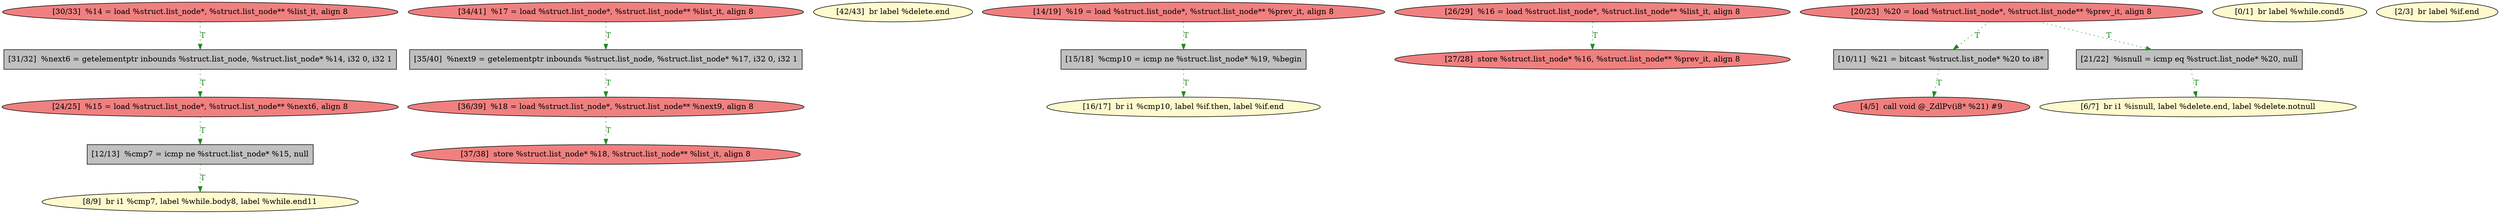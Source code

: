 
digraph G {


node602 [fillcolor=grey,label="[31/32]  %next6 = getelementptr inbounds %struct.list_node, %struct.list_node* %14, i32 0, i32 1",shape=rectangle,style=filled ]
node600 [fillcolor=lightcoral,label="[37/38]  store %struct.list_node* %18, %struct.list_node** %list_it, align 8",shape=ellipse,style=filled ]
node599 [fillcolor=lemonchiffon,label="[42/43]  br label %delete.end",shape=ellipse,style=filled ]
node598 [fillcolor=grey,label="[15/18]  %cmp10 = icmp ne %struct.list_node* %19, %begin",shape=rectangle,style=filled ]
node592 [fillcolor=lightcoral,label="[26/29]  %16 = load %struct.list_node*, %struct.list_node** %list_it, align 8",shape=ellipse,style=filled ]
node593 [fillcolor=lightcoral,label="[30/33]  %14 = load %struct.list_node*, %struct.list_node** %list_it, align 8",shape=ellipse,style=filled ]
node585 [fillcolor=lemonchiffon,label="[6/7]  br i1 %isnull, label %delete.end, label %delete.notnull",shape=ellipse,style=filled ]
node587 [fillcolor=grey,label="[10/11]  %21 = bitcast %struct.list_node* %20 to i8*",shape=rectangle,style=filled ]
node588 [fillcolor=grey,label="[12/13]  %cmp7 = icmp ne %struct.list_node* %15, null",shape=rectangle,style=filled ]
node584 [fillcolor=lightcoral,label="[4/5]  call void @_ZdlPv(i8* %21) #9",shape=ellipse,style=filled ]
node601 [fillcolor=lemonchiffon,label="[16/17]  br i1 %cmp10, label %if.then, label %if.end",shape=ellipse,style=filled ]
node582 [fillcolor=lemonchiffon,label="[0/1]  br label %while.cond5",shape=ellipse,style=filled ]
node603 [fillcolor=grey,label="[21/22]  %isnull = icmp eq %struct.list_node* %20, null",shape=rectangle,style=filled ]
node596 [fillcolor=lightcoral,label="[36/39]  %18 = load %struct.list_node*, %struct.list_node** %next9, align 8",shape=ellipse,style=filled ]
node583 [fillcolor=lemonchiffon,label="[2/3]  br label %if.end",shape=ellipse,style=filled ]
node586 [fillcolor=lemonchiffon,label="[8/9]  br i1 %cmp7, label %while.body8, label %while.end11",shape=ellipse,style=filled ]
node589 [fillcolor=lightcoral,label="[14/19]  %19 = load %struct.list_node*, %struct.list_node** %prev_it, align 8",shape=ellipse,style=filled ]
node594 [fillcolor=lightcoral,label="[34/41]  %17 = load %struct.list_node*, %struct.list_node** %list_it, align 8",shape=ellipse,style=filled ]
node590 [fillcolor=lightcoral,label="[20/23]  %20 = load %struct.list_node*, %struct.list_node** %prev_it, align 8",shape=ellipse,style=filled ]
node591 [fillcolor=lightcoral,label="[24/25]  %15 = load %struct.list_node*, %struct.list_node** %next6, align 8",shape=ellipse,style=filled ]
node595 [fillcolor=grey,label="[35/40]  %next9 = getelementptr inbounds %struct.list_node, %struct.list_node* %17, i32 0, i32 1",shape=rectangle,style=filled ]
node597 [fillcolor=lightcoral,label="[27/28]  store %struct.list_node* %16, %struct.list_node** %prev_it, align 8",shape=ellipse,style=filled ]

node590->node587 [style=dotted,color=forestgreen,label="T",fontcolor=forestgreen ]
node587->node584 [style=dotted,color=forestgreen,label="T",fontcolor=forestgreen ]
node591->node588 [style=dotted,color=forestgreen,label="T",fontcolor=forestgreen ]
node589->node598 [style=dotted,color=forestgreen,label="T",fontcolor=forestgreen ]
node588->node586 [style=dotted,color=forestgreen,label="T",fontcolor=forestgreen ]
node594->node595 [style=dotted,color=forestgreen,label="T",fontcolor=forestgreen ]
node598->node601 [style=dotted,color=forestgreen,label="T",fontcolor=forestgreen ]
node596->node600 [style=dotted,color=forestgreen,label="T",fontcolor=forestgreen ]
node590->node603 [style=dotted,color=forestgreen,label="T",fontcolor=forestgreen ]
node602->node591 [style=dotted,color=forestgreen,label="T",fontcolor=forestgreen ]
node603->node585 [style=dotted,color=forestgreen,label="T",fontcolor=forestgreen ]
node592->node597 [style=dotted,color=forestgreen,label="T",fontcolor=forestgreen ]
node593->node602 [style=dotted,color=forestgreen,label="T",fontcolor=forestgreen ]
node595->node596 [style=dotted,color=forestgreen,label="T",fontcolor=forestgreen ]


}
